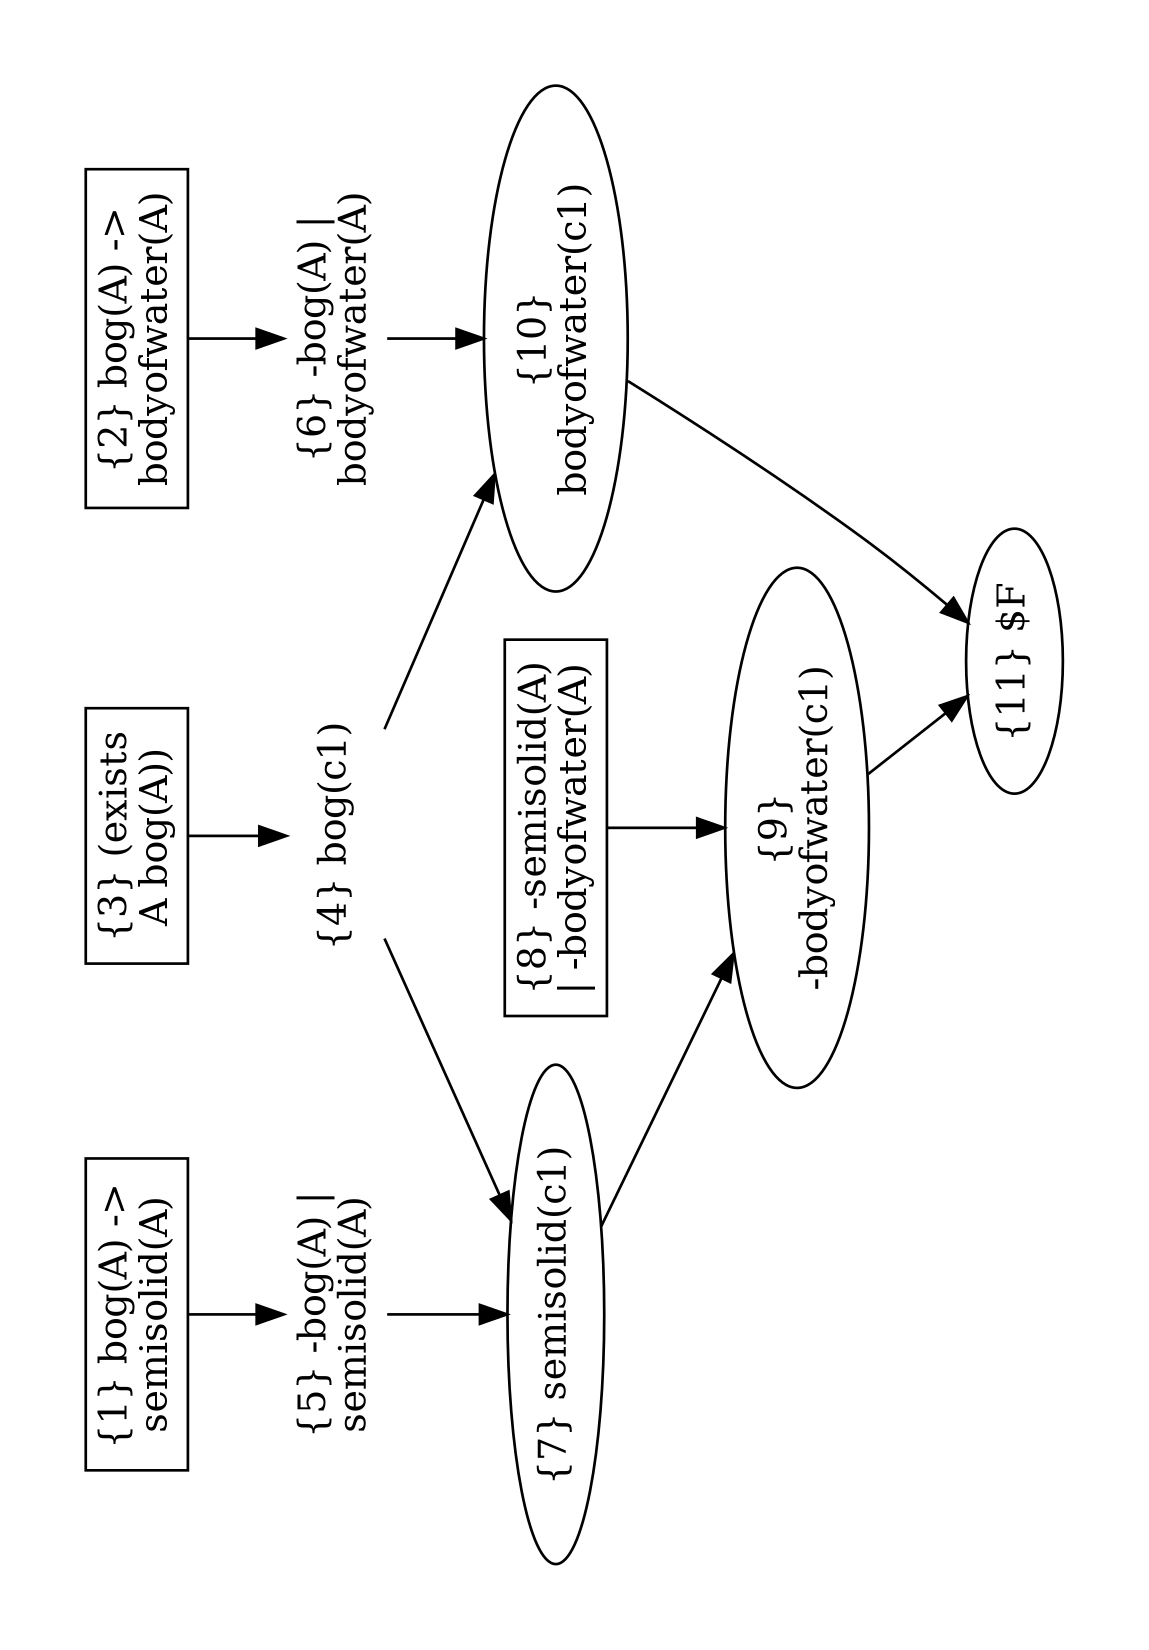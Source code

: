 strict digraph "bog" {
 rotate=90;
 size="10,7.5!";
 margin="0.5,0.5";
 1 [label="{1} bog(A) ->\nsemisolid(A)",shape="box"];
 2 [label="{2} bog(A) ->\nbodyofwater(A)",shape="box"];
 3 [label="{3} (exists\nA bog(A))",shape="box"];
 4 [label="{4} bog(c1)",shape="plaintext"];
 3 -> 4;
 5 [label="{5} -bog(A) |\nsemisolid(A)",shape="plaintext"];
 1 -> 5;
 6 [label="{6} -bog(A) |\nbodyofwater(A)",shape="plaintext"];
 2 -> 6;
 7 [label="{7} semisolid(c1)",shape="ellipse"];
 4 -> 7;
 5 -> 7;
 8 [label="{8} -semisolid(A)\n| -bodyofwater(A)",shape="box"];
 9 [label="{9}\n-bodyofwater(c1)",shape="ellipse"];
 7 -> 9;
 8 -> 9;
 10 [label="{10}\nbodyofwater(c1)",shape="ellipse"];
 4 -> 10;
 6 -> 10;
 11 [label="{11} $F",shape="ellipse"];
 9 -> 11;
 10 -> 11;
 root=11; // last step is plausible root
}
